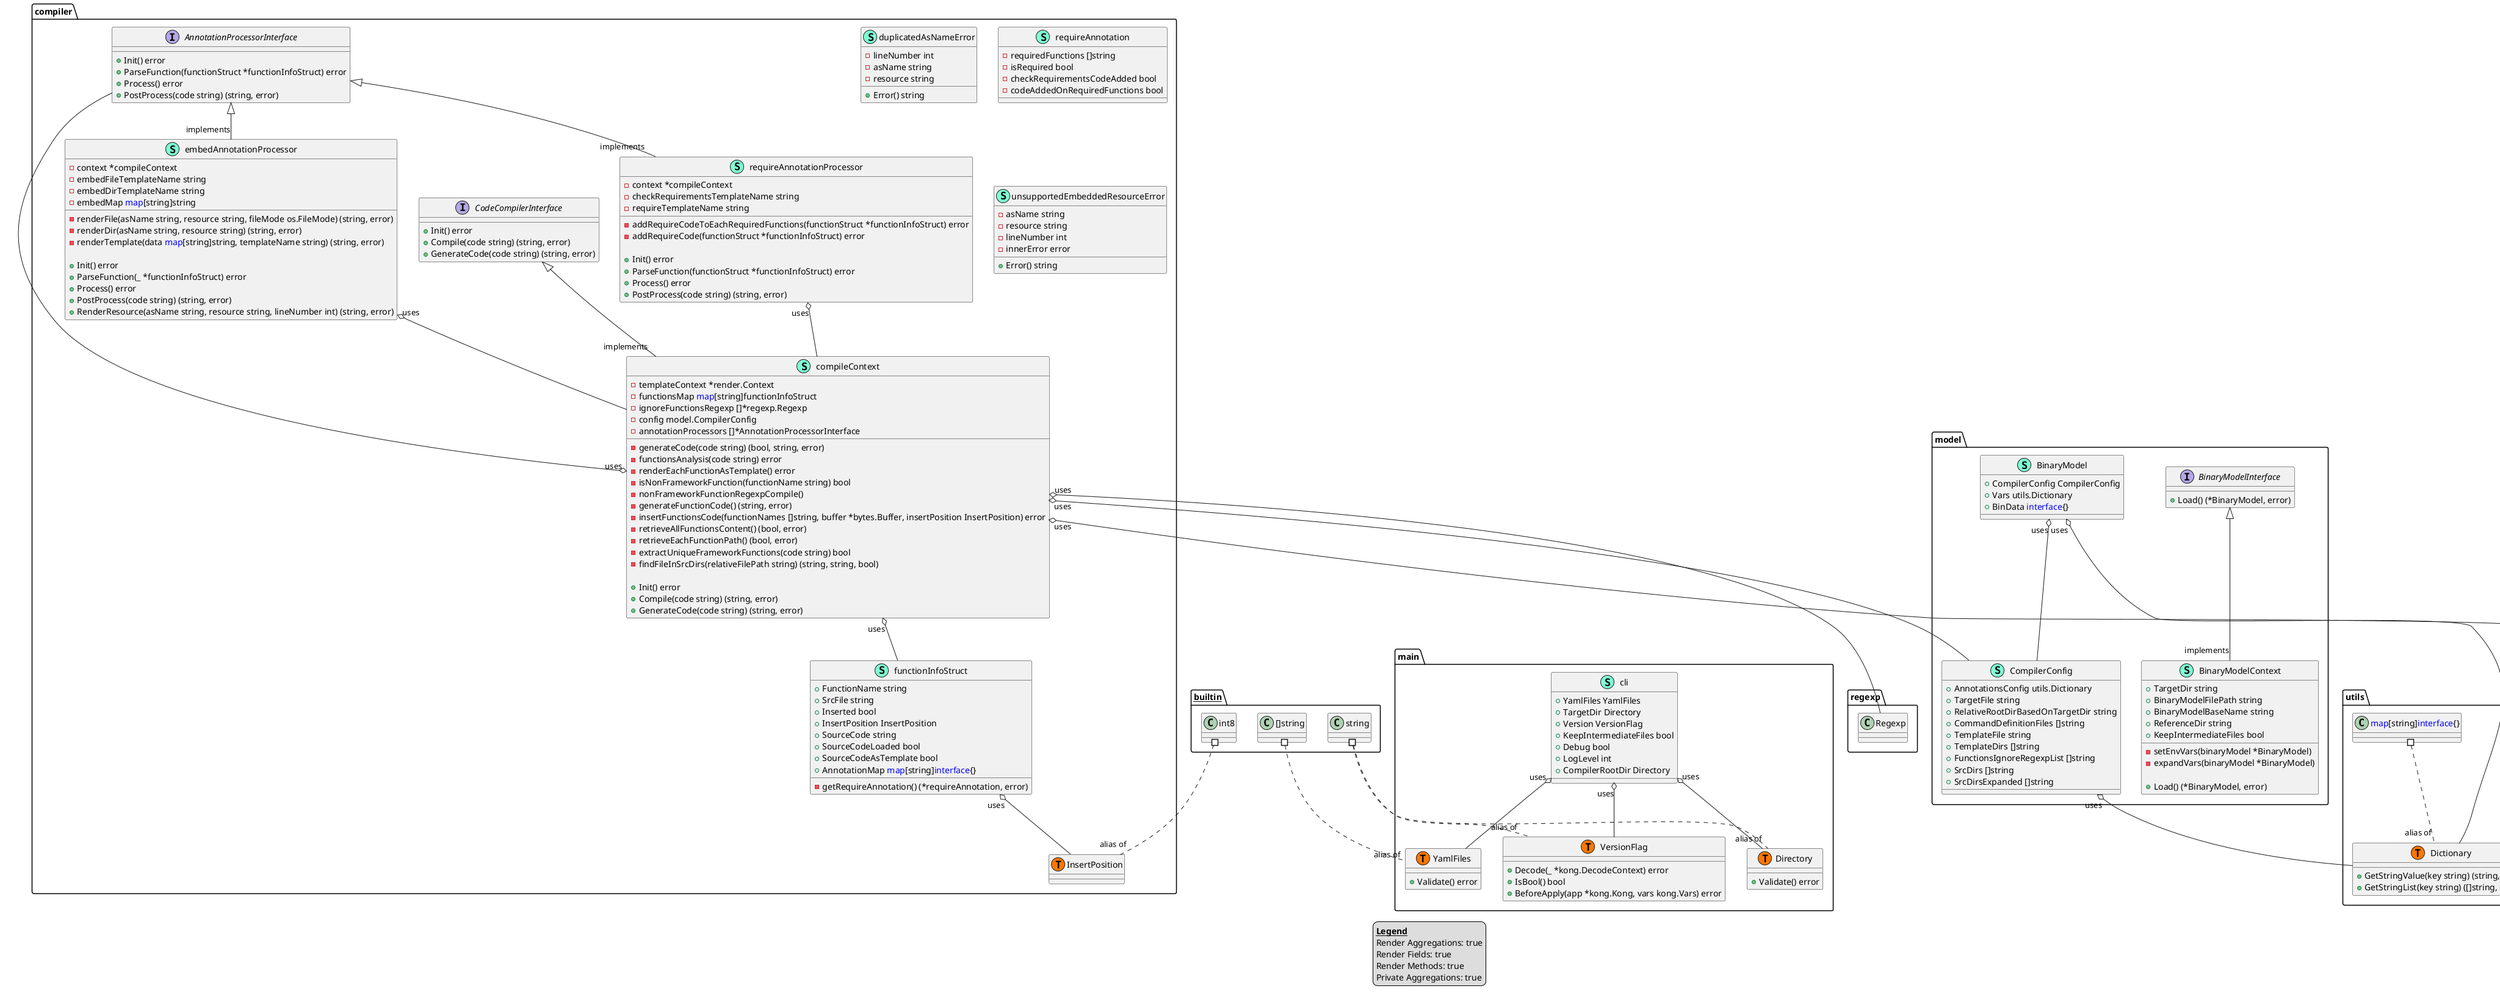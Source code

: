 @startuml
legend
<u><b>Legend</b></u>
Render Aggregations: true
Render Fields: true
Render Methods: true
Private Aggregations: true
end legend
namespace compiler {
    interface AnnotationProcessorInterface  {
        + Init() error
        + ParseFunction(functionStruct *functionInfoStruct) error
        + Process() error
        + PostProcess(code string) (string, error)

    }
    interface CodeCompilerInterface  {
        + Init() error
        + Compile(code string) (string, error)
        + GenerateCode(code string) (string, error)

    }
    class compileContext << (S,Aquamarine) >> {
        - templateContext *render.Context
        - functionsMap <font color=blue>map</font>[string]functionInfoStruct
        - ignoreFunctionsRegexp []*regexp.Regexp
        - config model.CompilerConfig
        - annotationProcessors []*AnnotationProcessorInterface

        - generateCode(code string) (bool, string, error)
        - functionsAnalysis(code string) error
        - renderEachFunctionAsTemplate() error
        - isNonFrameworkFunction(functionName string) bool
        - nonFrameworkFunctionRegexpCompile()
        - generateFunctionCode() (string, error)
        - insertFunctionsCode(functionNames []string, buffer *bytes.Buffer, insertPosition InsertPosition) error
        - retrieveAllFunctionsContent() (bool, error)
        - retrieveEachFunctionPath() (bool, error)
        - extractUniqueFrameworkFunctions(code string) bool
        - findFileInSrcDirs(relativeFilePath string) (string, string, bool)

        + Init() error
        + Compile(code string) (string, error)
        + GenerateCode(code string) (string, error)

    }
    class compiler.InsertPosition << (T, #FF7700) >>  {
    }
    class duplicatedAsNameError << (S,Aquamarine) >> {
        - lineNumber int
        - asName string
        - resource string

        + Error() string

    }
    class embedAnnotationProcessor << (S,Aquamarine) >> {
        - context *compileContext
        - embedFileTemplateName string
        - embedDirTemplateName string
        - embedMap <font color=blue>map</font>[string]string

        - renderFile(asName string, resource string, fileMode os.FileMode) (string, error)
        - renderDir(asName string, resource string) (string, error)
        - renderTemplate(data <font color=blue>map</font>[string]string, templateName string) (string, error)

        + Init() error
        + ParseFunction(_ *functionInfoStruct) error
        + Process() error
        + PostProcess(code string) (string, error)
        + RenderResource(asName string, resource string, lineNumber int) (string, error)

    }
    class functionInfoStruct << (S,Aquamarine) >> {
        + FunctionName string
        + SrcFile string
        + Inserted bool
        + InsertPosition InsertPosition
        + SourceCode string
        + SourceCodeLoaded bool
        + SourceCodeAsTemplate bool
        + AnnotationMap <font color=blue>map</font>[string]<font color=blue>interface</font>{}

        - getRequireAnnotation() (*requireAnnotation, error)

    }
    class requireAnnotation << (S,Aquamarine) >> {
        - requiredFunctions []string
        - isRequired bool
        - checkRequirementsCodeAdded bool
        - codeAddedOnRequiredFunctions bool

    }
    class requireAnnotationProcessor << (S,Aquamarine) >> {
        - context *compileContext
        - checkRequirementsTemplateName string
        - requireTemplateName string

        - addRequireCodeToEachRequiredFunctions(functionStruct *functionInfoStruct) error
        - addRequireCode(functionStruct *functionInfoStruct) error

        + Init() error
        + ParseFunction(functionStruct *functionInfoStruct) error
        + Process() error
        + PostProcess(code string) (string, error)

    }
    class unsupportedEmbeddedResourceError << (S,Aquamarine) >> {
        - asName string
        - resource string
        - lineNumber int
        - innerError error

        + Error() string

    }
}

"compiler.CodeCompilerInterface" <|-- "implements""compiler.compileContext"
"compiler.AnnotationProcessorInterface" <|-- "implements""compiler.embedAnnotationProcessor"
"compiler.AnnotationProcessorInterface" <|-- "implements""compiler.requireAnnotationProcessor"

"compiler.compileContext""uses" o-- "compiler.AnnotationProcessorInterface"
"compiler.compileContext""uses" o-- "compiler.functionInfoStruct"
"compiler.compileContext""uses" o-- "model.CompilerConfig"
"compiler.compileContext""uses" o-- "regexp.Regexp"
"compiler.compileContext""uses" o-- "render.Context"
"compiler.embedAnnotationProcessor""uses" o-- "compiler.compileContext"
"compiler.functionInfoStruct""uses" o-- "compiler.InsertPosition"
"compiler.requireAnnotationProcessor""uses" o-- "compiler.compileContext"

namespace generator {
    class CodeGeneratorContext << (S,Aquamarine) >> {
        - targetDir string
        - binaryModelBaseName string
        - keepIntermediateFiles bool
        - templateContext *TemplateRenderingInterface

        + GenerateCode() (string, error)

    }
    interface CodeGeneratorInterface  {
        + GenerateCode() (string, error)

    }
    interface TemplateRenderingInterface  {
        + Init(funcMap <font color=blue>map</font>[string]<font color=blue>interface</font>{}) error
        + RenderFromTemplateName() (string, error)

    }
}

"generator.CodeGeneratorInterface" <|-- "implements""generator.CodeGeneratorContext"

"generator.CodeGeneratorContext""uses" o-- "generator.TemplateRenderingInterface"

namespace main {
    class Directory << (S,Aquamarine) >> {
        + Validate() error

    }
    class VersionFlag << (S,Aquamarine) >> {
        + Decode(_ *kong.DecodeContext) error
        + IsBool() bool
        + BeforeApply(app *kong.Kong, vars kong.Vars) error

    }
    class YamlFiles << (S,Aquamarine) >> {
        + Validate() error

    }
    class cli << (S,Aquamarine) >> {
        + YamlFiles YamlFiles
        + TargetDir Directory
        + Version VersionFlag
        + KeepIntermediateFiles bool
        + Debug bool
        + LogLevel int
        + CompilerRootDir Directory

    }
    class main.Directory << (T, #FF7700) >>  {
    }
    class main.VersionFlag << (T, #FF7700) >>  {
    }
    class main.YamlFiles << (T, #FF7700) >>  {
    }
}


"main.cli""uses" o-- "main.Directory"
"main.cli""uses" o-- "main.VersionFlag"
"main.cli""uses" o-- "main.YamlFiles"

namespace model {
    class BinaryModel << (S,Aquamarine) >> {
        + CompilerConfig CompilerConfig
        + Vars utils.Dictionary
        + BinData <font color=blue>interface</font>{}

    }
    class BinaryModelContext << (S,Aquamarine) >> {
        + TargetDir string
        + BinaryModelFilePath string
        + BinaryModelBaseName string
        + ReferenceDir string
        + KeepIntermediateFiles bool

        - setEnvVars(binaryModel *BinaryModel)
        - expandVars(binaryModel *BinaryModel)

        + Load() (*BinaryModel, error)

    }
    interface BinaryModelInterface  {
        + Load() (*BinaryModel, error)

    }
    class CompilerConfig << (S,Aquamarine) >> {
        + AnnotationsConfig utils.Dictionary
        + TargetFile string
        + RelativeRootDirBasedOnTargetDir string
        + CommandDefinitionFiles []string
        + TemplateFile string
        + TemplateDirs []string
        + FunctionsIgnoreRegexpList []string
        + SrcDirs []string
        + SrcDirsExpanded []string

    }
}

"model.BinaryModelInterface" <|-- "implements""model.BinaryModelContext"

"model.BinaryModel""uses" o-- "model.CompilerConfig"
"model.BinaryModel""uses" o-- "utils.Dictionary"
"model.CompilerConfig""uses" o-- "utils.Dictionary"

namespace render {
    class Context << (S,Aquamarine) >> {
        + TemplateDirs []string
        + Template *template.Template
        + TemplateFile string
        + TemplateName string
        + RootData <font color=blue>interface</font>{}
        + Data <font color=blue>interface</font>{}

        + Render(templateName string) (string, error)
        + RenderFromTemplateName() (string, error)
        + RenderFromTemplateContent(templateContent string) (string, error)
        + Init(funcMap <font color=blue>map</font>[string]<font color=blue>interface</font>{}) error

    }
}

"generator.TemplateRenderingInterface" <|-- "implements""render.Context"

"render.Context""uses" o-- "template.Template"

namespace utils {
    class Dictionary << (S,Aquamarine) >> {
        + GetStringValue(key string) (string, error)
        + GetStringList(key string) ([]string, error)

    }
    class utils.Dictionary << (T, #FF7700) >>  {
    }
}



"__builtin__.[]string" #.. "alias of""main.YamlFiles"
"__builtin__.int8" #.. "alias of""compiler.InsertPosition"
"__builtin__.string" #.. "alias of""main.Directory"
"__builtin__.string" #.. "alias of""main.VersionFlag"
"utils.<font color=blue>map</font>[string]<font color=blue>interface</font>{}" #.. "alias of""utils.Dictionary"
@enduml
